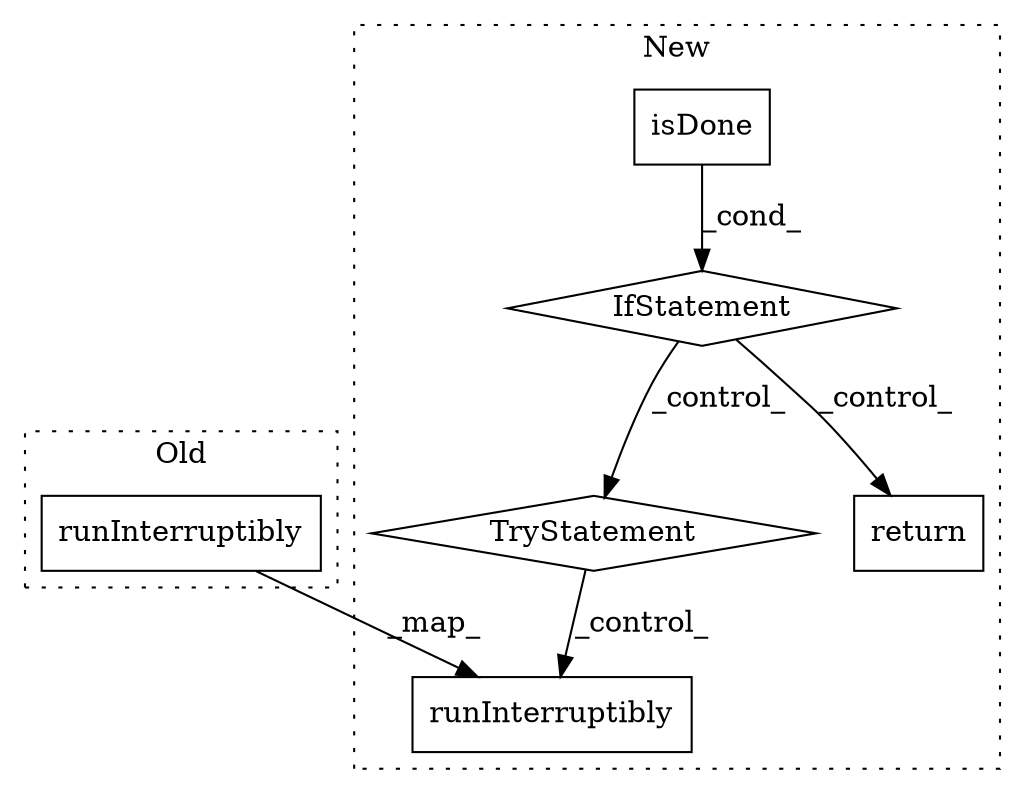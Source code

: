 digraph G {
subgraph cluster0 {
1 [label="runInterruptibly" a="32" s="788" l="18" shape="box"];
label = "Old";
style="dotted";
}
subgraph cluster1 {
2 [label="runInterruptibly" a="32" s="900" l="18" shape="box"];
3 [label="TryStatement" a="54" s="879" l="4" shape="diamond"];
4 [label="IfStatement" a="25" s="839,851" l="4,2" shape="diamond"];
5 [label="isDone" a="32" s="843" l="8" shape="box"];
6 [label="return" a="41" s="861" l="7" shape="box"];
label = "New";
style="dotted";
}
1 -> 2 [label="_map_"];
3 -> 2 [label="_control_"];
4 -> 6 [label="_control_"];
4 -> 3 [label="_control_"];
5 -> 4 [label="_cond_"];
}